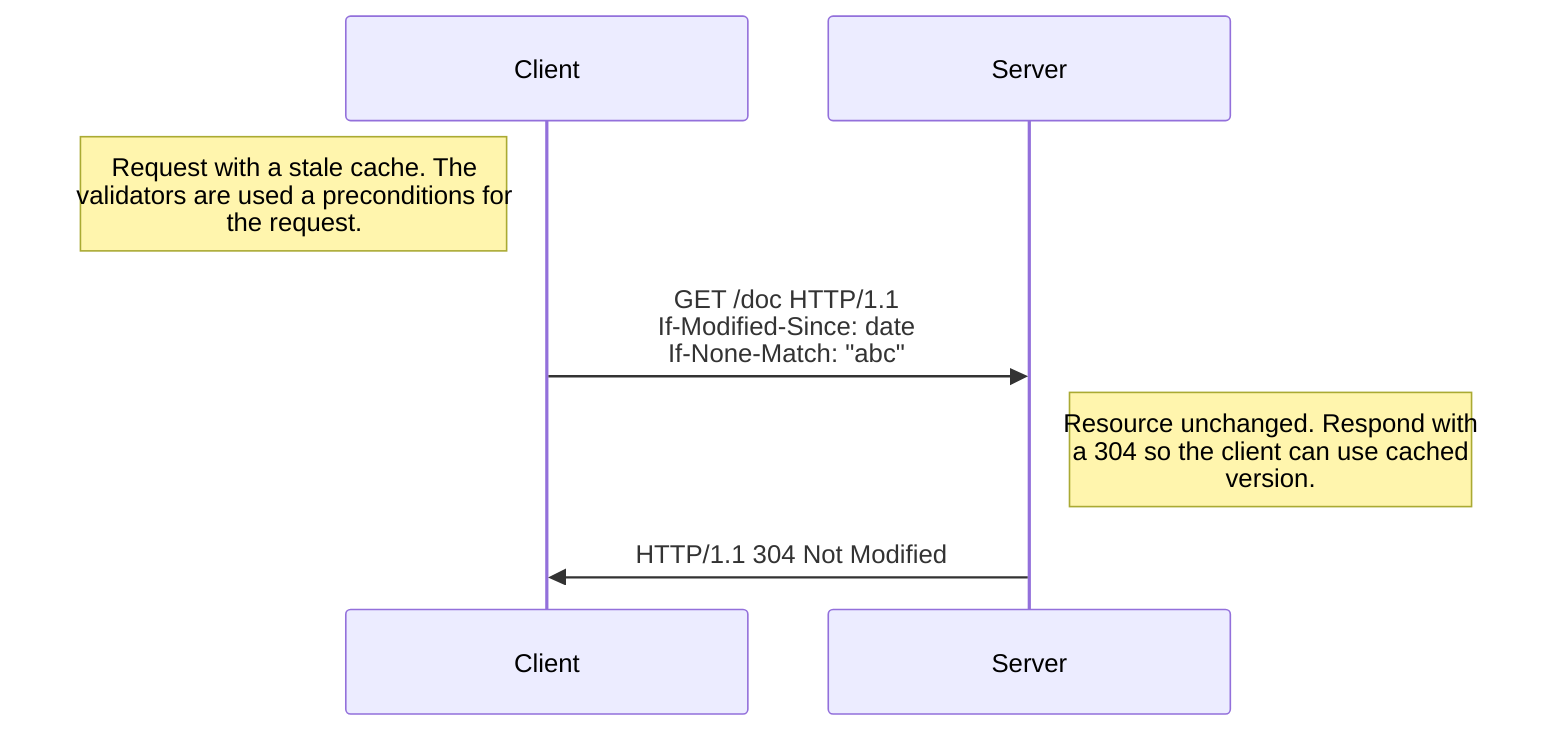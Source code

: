 %%{init: { "sequence": { "wrap": true, "width":250, "noteAlign": "center", "messageAlign": "center" }} }%%


sequenceDiagram
    participant Client
    participant Server

    Note left of Client: Request with a stale cache. The validators are used a preconditions for the request.
    Client->>Server: GET /doc HTTP/1.1<br/>If-Modified-Since: date<br/>If-None-Match: "abc"
    Note right of Server: Resource unchanged. Respond with a 304 so the client can use cached version.
    Server->>Client: HTTP/1.1 304 Not Modified